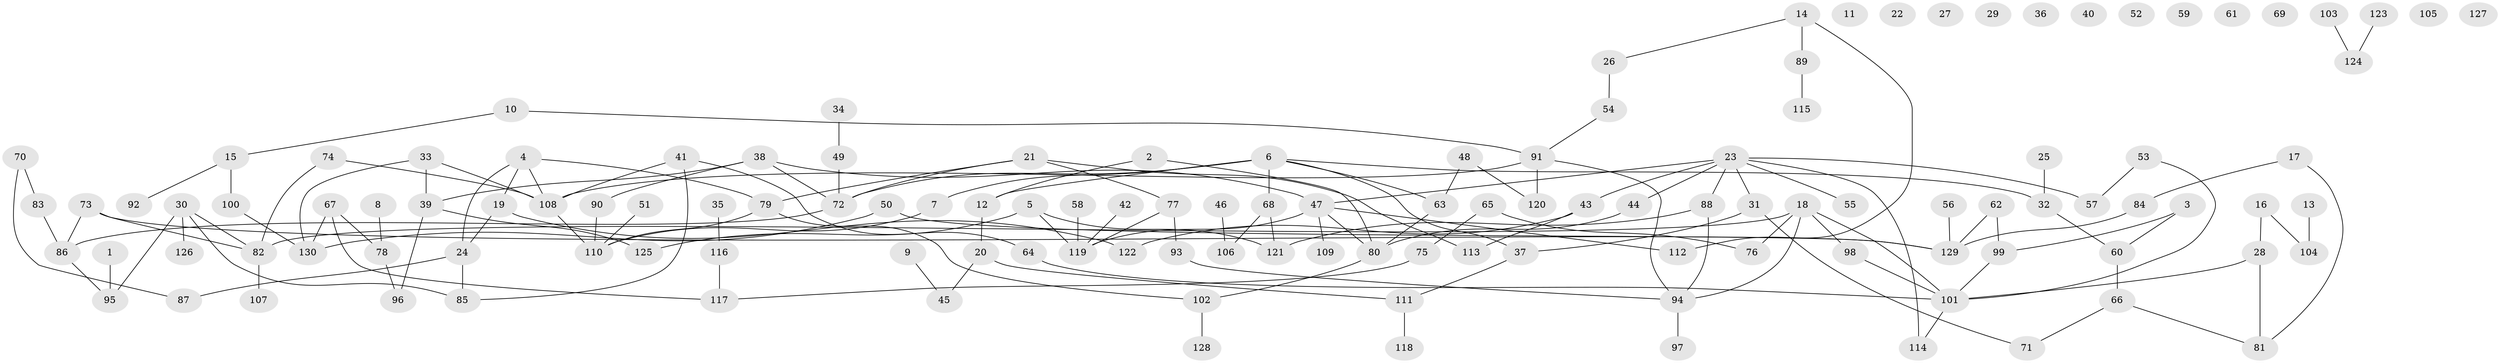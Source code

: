 // Generated by graph-tools (version 1.1) at 2025/40/03/09/25 04:40:34]
// undirected, 130 vertices, 156 edges
graph export_dot {
graph [start="1"]
  node [color=gray90,style=filled];
  1;
  2;
  3;
  4;
  5;
  6;
  7;
  8;
  9;
  10;
  11;
  12;
  13;
  14;
  15;
  16;
  17;
  18;
  19;
  20;
  21;
  22;
  23;
  24;
  25;
  26;
  27;
  28;
  29;
  30;
  31;
  32;
  33;
  34;
  35;
  36;
  37;
  38;
  39;
  40;
  41;
  42;
  43;
  44;
  45;
  46;
  47;
  48;
  49;
  50;
  51;
  52;
  53;
  54;
  55;
  56;
  57;
  58;
  59;
  60;
  61;
  62;
  63;
  64;
  65;
  66;
  67;
  68;
  69;
  70;
  71;
  72;
  73;
  74;
  75;
  76;
  77;
  78;
  79;
  80;
  81;
  82;
  83;
  84;
  85;
  86;
  87;
  88;
  89;
  90;
  91;
  92;
  93;
  94;
  95;
  96;
  97;
  98;
  99;
  100;
  101;
  102;
  103;
  104;
  105;
  106;
  107;
  108;
  109;
  110;
  111;
  112;
  113;
  114;
  115;
  116;
  117;
  118;
  119;
  120;
  121;
  122;
  123;
  124;
  125;
  126;
  127;
  128;
  129;
  130;
  1 -- 95;
  2 -- 12;
  2 -- 80;
  3 -- 60;
  3 -- 99;
  4 -- 19;
  4 -- 24;
  4 -- 79;
  4 -- 108;
  5 -- 119;
  5 -- 121;
  5 -- 125;
  6 -- 7;
  6 -- 12;
  6 -- 32;
  6 -- 37;
  6 -- 63;
  6 -- 68;
  6 -- 72;
  7 -- 110;
  8 -- 78;
  9 -- 45;
  10 -- 15;
  10 -- 91;
  12 -- 20;
  13 -- 104;
  14 -- 26;
  14 -- 89;
  14 -- 112;
  15 -- 92;
  15 -- 100;
  16 -- 28;
  16 -- 104;
  17 -- 81;
  17 -- 84;
  18 -- 76;
  18 -- 82;
  18 -- 94;
  18 -- 98;
  18 -- 101;
  19 -- 24;
  19 -- 122;
  20 -- 45;
  20 -- 111;
  21 -- 72;
  21 -- 77;
  21 -- 79;
  21 -- 113;
  23 -- 31;
  23 -- 43;
  23 -- 44;
  23 -- 47;
  23 -- 55;
  23 -- 57;
  23 -- 88;
  23 -- 114;
  24 -- 85;
  24 -- 87;
  25 -- 32;
  26 -- 54;
  28 -- 81;
  28 -- 101;
  30 -- 82;
  30 -- 85;
  30 -- 95;
  30 -- 126;
  31 -- 37;
  31 -- 71;
  32 -- 60;
  33 -- 39;
  33 -- 108;
  33 -- 130;
  34 -- 49;
  35 -- 116;
  37 -- 111;
  38 -- 39;
  38 -- 47;
  38 -- 72;
  38 -- 90;
  39 -- 96;
  39 -- 125;
  41 -- 64;
  41 -- 85;
  41 -- 108;
  42 -- 119;
  43 -- 113;
  43 -- 122;
  44 -- 80;
  46 -- 106;
  47 -- 80;
  47 -- 109;
  47 -- 112;
  47 -- 119;
  48 -- 63;
  48 -- 120;
  49 -- 72;
  50 -- 129;
  50 -- 130;
  51 -- 110;
  53 -- 57;
  53 -- 101;
  54 -- 91;
  56 -- 129;
  58 -- 119;
  60 -- 66;
  62 -- 99;
  62 -- 129;
  63 -- 80;
  64 -- 101;
  65 -- 75;
  65 -- 76;
  66 -- 71;
  66 -- 81;
  67 -- 78;
  67 -- 117;
  67 -- 130;
  68 -- 106;
  68 -- 121;
  70 -- 83;
  70 -- 87;
  72 -- 86;
  73 -- 82;
  73 -- 86;
  73 -- 129;
  74 -- 82;
  74 -- 108;
  75 -- 117;
  77 -- 93;
  77 -- 119;
  78 -- 96;
  79 -- 102;
  79 -- 110;
  80 -- 102;
  82 -- 107;
  83 -- 86;
  84 -- 129;
  86 -- 95;
  88 -- 94;
  88 -- 121;
  89 -- 115;
  90 -- 110;
  91 -- 94;
  91 -- 108;
  91 -- 120;
  93 -- 94;
  94 -- 97;
  98 -- 101;
  99 -- 101;
  100 -- 130;
  101 -- 114;
  102 -- 128;
  103 -- 124;
  108 -- 110;
  111 -- 118;
  116 -- 117;
  123 -- 124;
}

